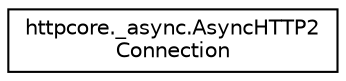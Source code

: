 digraph "Graphical Class Hierarchy"
{
 // LATEX_PDF_SIZE
  edge [fontname="Helvetica",fontsize="10",labelfontname="Helvetica",labelfontsize="10"];
  node [fontname="Helvetica",fontsize="10",shape=record];
  rankdir="LR";
  Node0 [label="httpcore._async.AsyncHTTP2\lConnection",height=0.2,width=0.4,color="black", fillcolor="white", style="filled",URL="$classhttpcore_1_1__async_1_1AsyncHTTP2Connection.html",tooltip=" "];
}
